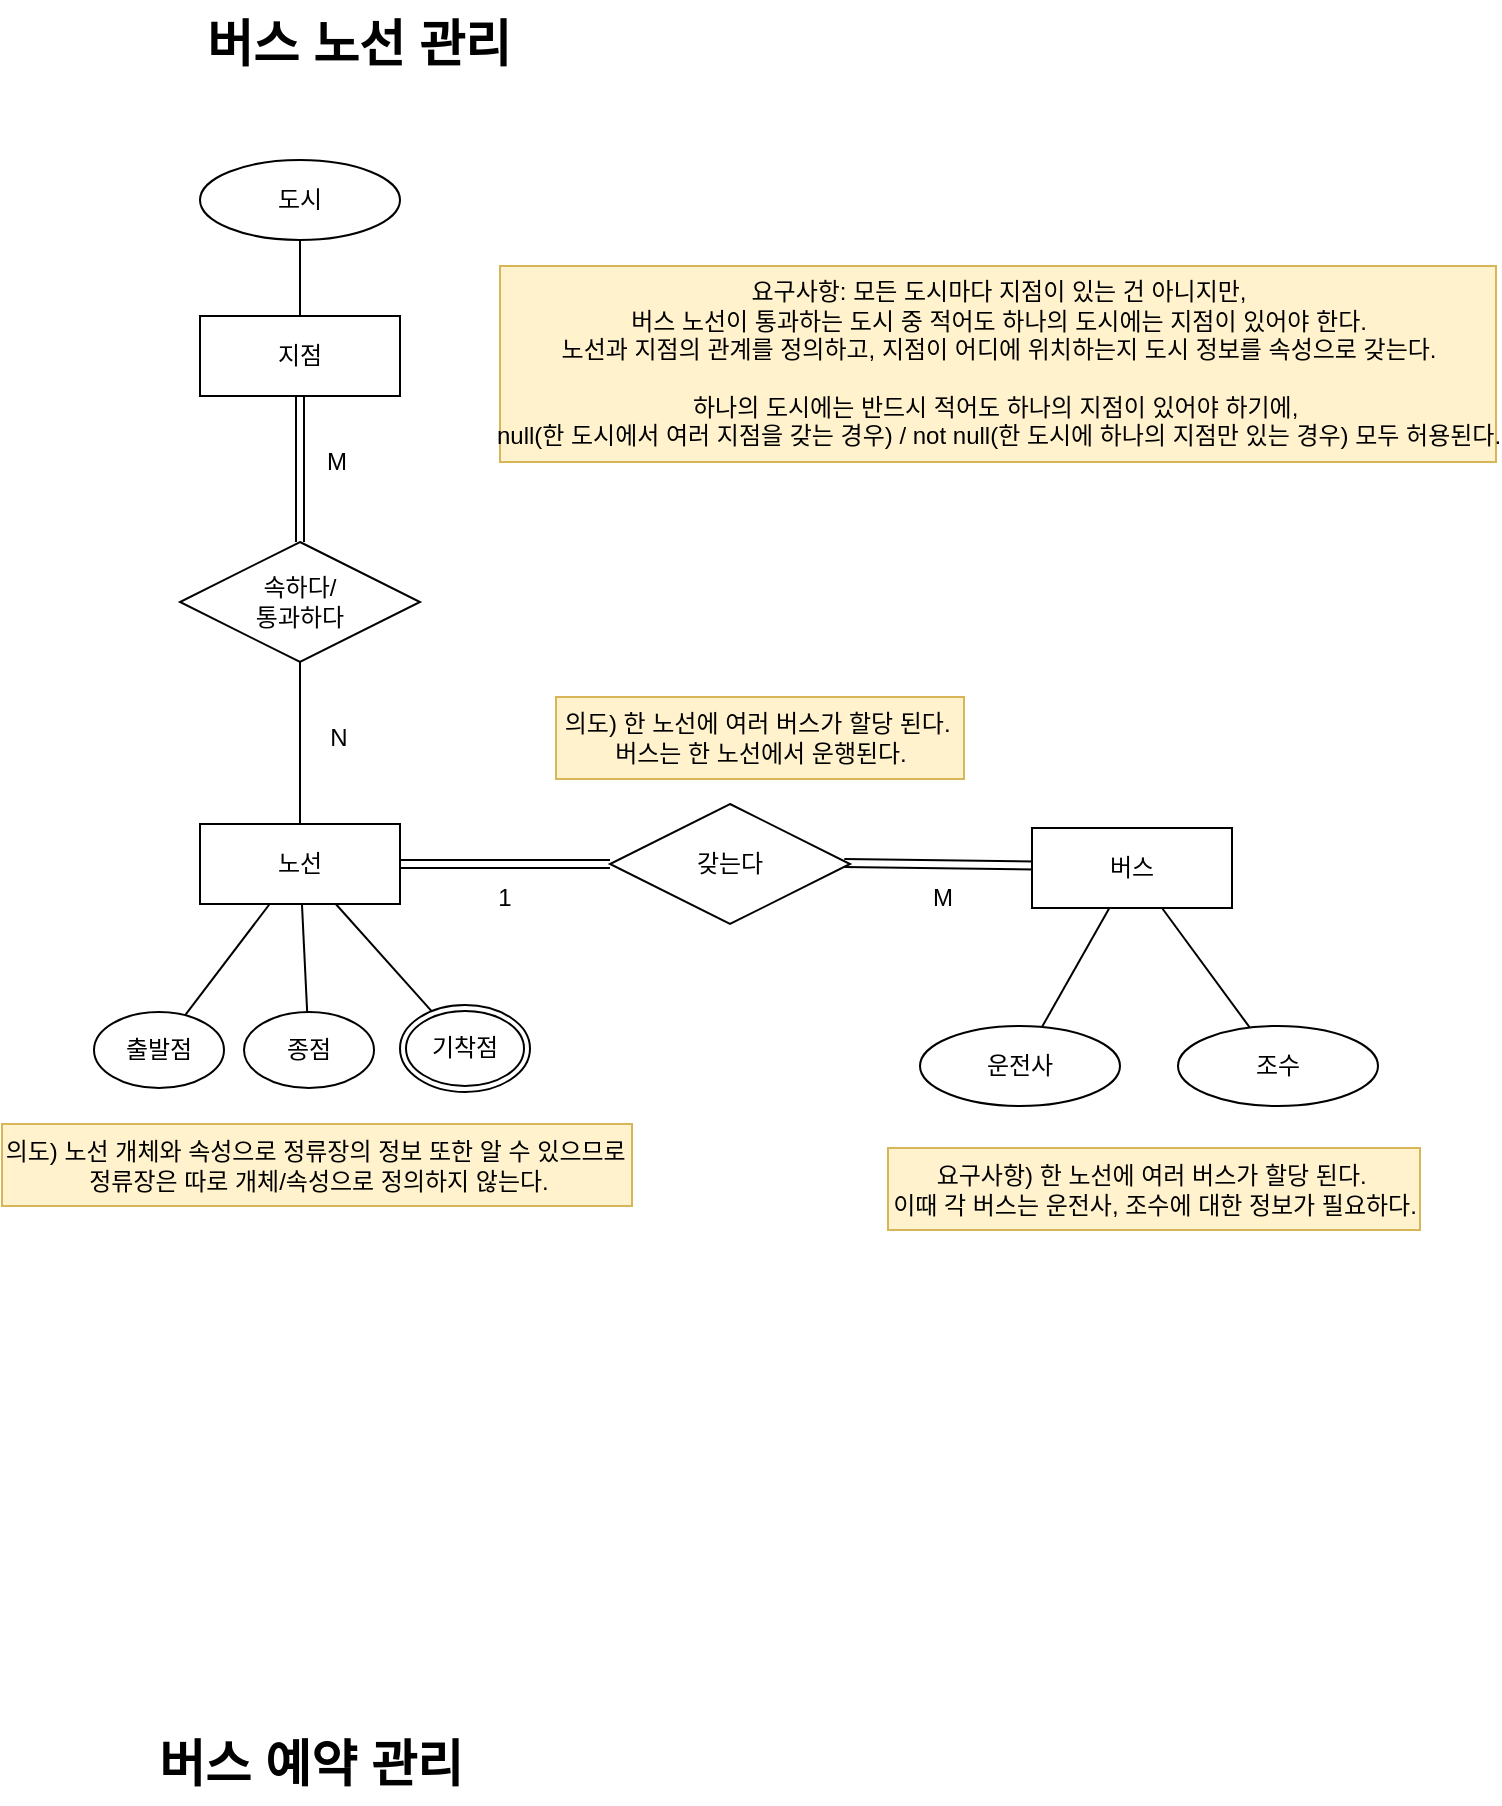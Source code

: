<mxfile version="24.4.6" type="github">
  <diagram name="페이지-1" id="01PjtBnGj7benBQpnryJ">
    <mxGraphModel dx="835" dy="688" grid="0" gridSize="10" guides="1" tooltips="1" connect="1" arrows="1" fold="1" page="1" pageScale="1" pageWidth="1600" pageHeight="900" math="0" shadow="0">
      <root>
        <mxCell id="0" />
        <mxCell id="1" parent="0" />
        <mxCell id="Ytf4gtK0Q_wr9BrQV-4_-4" value="지점" style="whiteSpace=wrap;html=1;align=center;" parent="1" vertex="1">
          <mxGeometry x="520" y="252" width="100" height="40" as="geometry" />
        </mxCell>
        <mxCell id="Ytf4gtK0Q_wr9BrQV-4_-18" value="" style="rounded=0;orthogonalLoop=1;jettySize=auto;html=1;endArrow=none;endFill=0;" parent="1" source="Ytf4gtK0Q_wr9BrQV-4_-17" target="Ytf4gtK0Q_wr9BrQV-4_-4" edge="1">
          <mxGeometry relative="1" as="geometry" />
        </mxCell>
        <mxCell id="Ytf4gtK0Q_wr9BrQV-4_-17" value="도시" style="ellipse;whiteSpace=wrap;html=1;align=center;" parent="1" vertex="1">
          <mxGeometry x="520" y="174" width="100" height="40" as="geometry" />
        </mxCell>
        <mxCell id="Ytf4gtK0Q_wr9BrQV-4_-19" style="rounded=0;orthogonalLoop=1;jettySize=auto;html=1;entryX=0.976;entryY=0.492;entryDx=0;entryDy=0;endArrow=none;endFill=0;exitX=1;exitY=0.5;exitDx=0;exitDy=0;shape=link;entryPerimeter=0;" parent="1" source="Ytf4gtK0Q_wr9BrQV-4_-20" target="Ytf4gtK0Q_wr9BrQV-4_-22" edge="1">
          <mxGeometry relative="1" as="geometry">
            <mxPoint x="663" y="744.692" as="targetPoint" />
            <mxPoint x="663" y="452" as="sourcePoint" />
          </mxGeometry>
        </mxCell>
        <mxCell id="Ytf4gtK0Q_wr9BrQV-4_-20" value="버스" style="whiteSpace=wrap;html=1;align=center;" parent="1" vertex="1">
          <mxGeometry x="936" y="508" width="100" height="40" as="geometry" />
        </mxCell>
        <mxCell id="Ytf4gtK0Q_wr9BrQV-4_-21" value="노선" style="whiteSpace=wrap;html=1;align=center;" parent="1" vertex="1">
          <mxGeometry x="520" y="506" width="100" height="40" as="geometry" />
        </mxCell>
        <mxCell id="Ytf4gtK0Q_wr9BrQV-4_-22" value="갖는다" style="shape=rhombus;perimeter=rhombusPerimeter;whiteSpace=wrap;html=1;align=center;" parent="1" vertex="1">
          <mxGeometry x="725" y="496" width="120" height="60" as="geometry" />
        </mxCell>
        <mxCell id="Ytf4gtK0Q_wr9BrQV-4_-23" style="rounded=0;orthogonalLoop=1;jettySize=auto;html=1;entryX=1;entryY=0.5;entryDx=0;entryDy=0;endArrow=none;endFill=0;exitX=0;exitY=0.5;exitDx=0;exitDy=0;shape=link;" parent="1" source="Ytf4gtK0Q_wr9BrQV-4_-22" target="Ytf4gtK0Q_wr9BrQV-4_-21" edge="1">
          <mxGeometry relative="1" as="geometry">
            <mxPoint x="783" y="498" as="targetPoint" />
            <mxPoint x="783" y="461" as="sourcePoint" />
          </mxGeometry>
        </mxCell>
        <mxCell id="Ytf4gtK0Q_wr9BrQV-4_-26" style="rounded=0;orthogonalLoop=1;jettySize=auto;html=1;endArrow=none;endFill=0;" parent="1" source="Ytf4gtK0Q_wr9BrQV-4_-24" target="Ytf4gtK0Q_wr9BrQV-4_-21" edge="1">
          <mxGeometry relative="1" as="geometry" />
        </mxCell>
        <mxCell id="Ytf4gtK0Q_wr9BrQV-4_-24" value="속하다/&lt;div&gt;통과하다&lt;/div&gt;" style="shape=rhombus;perimeter=rhombusPerimeter;whiteSpace=wrap;html=1;align=center;" parent="1" vertex="1">
          <mxGeometry x="510" y="365" width="120" height="60" as="geometry" />
        </mxCell>
        <mxCell id="Ytf4gtK0Q_wr9BrQV-4_-25" style="rounded=0;orthogonalLoop=1;jettySize=auto;html=1;endArrow=none;endFill=0;entryX=0.5;entryY=0;entryDx=0;entryDy=0;shape=link;" parent="1" source="Ytf4gtK0Q_wr9BrQV-4_-4" target="Ytf4gtK0Q_wr9BrQV-4_-24" edge="1">
          <mxGeometry relative="1" as="geometry" />
        </mxCell>
        <mxCell id="Ytf4gtK0Q_wr9BrQV-4_-36" style="rounded=0;orthogonalLoop=1;jettySize=auto;html=1;endArrow=none;endFill=0;" parent="1" source="Ytf4gtK0Q_wr9BrQV-4_-34" target="Ytf4gtK0Q_wr9BrQV-4_-20" edge="1">
          <mxGeometry relative="1" as="geometry" />
        </mxCell>
        <mxCell id="Ytf4gtK0Q_wr9BrQV-4_-34" value="운전사" style="ellipse;whiteSpace=wrap;html=1;align=center;" parent="1" vertex="1">
          <mxGeometry x="880" y="607" width="100" height="40" as="geometry" />
        </mxCell>
        <mxCell id="Ytf4gtK0Q_wr9BrQV-4_-37" style="rounded=0;orthogonalLoop=1;jettySize=auto;html=1;endArrow=none;endFill=0;" parent="1" source="Ytf4gtK0Q_wr9BrQV-4_-35" edge="1">
          <mxGeometry relative="1" as="geometry">
            <mxPoint x="1001" y="548" as="targetPoint" />
          </mxGeometry>
        </mxCell>
        <mxCell id="Ytf4gtK0Q_wr9BrQV-4_-35" value="조수" style="ellipse;whiteSpace=wrap;html=1;align=center;" parent="1" vertex="1">
          <mxGeometry x="1009" y="607" width="100" height="40" as="geometry" />
        </mxCell>
        <mxCell id="Ytf4gtK0Q_wr9BrQV-4_-46" style="rounded=0;orthogonalLoop=1;jettySize=auto;html=1;endArrow=none;endFill=0;" parent="1" source="Ytf4gtK0Q_wr9BrQV-4_-38" target="Ytf4gtK0Q_wr9BrQV-4_-21" edge="1">
          <mxGeometry relative="1" as="geometry" />
        </mxCell>
        <mxCell id="Ytf4gtK0Q_wr9BrQV-4_-38" value="출발점" style="ellipse;whiteSpace=wrap;html=1;align=center;" parent="1" vertex="1">
          <mxGeometry x="467" y="600" width="65" height="38" as="geometry" />
        </mxCell>
        <mxCell id="Ytf4gtK0Q_wr9BrQV-4_-47" style="rounded=0;orthogonalLoop=1;jettySize=auto;html=1;endArrow=none;endFill=0;" parent="1" source="Ytf4gtK0Q_wr9BrQV-4_-44" target="Ytf4gtK0Q_wr9BrQV-4_-21" edge="1">
          <mxGeometry relative="1" as="geometry" />
        </mxCell>
        <mxCell id="Ytf4gtK0Q_wr9BrQV-4_-44" value="종점" style="ellipse;whiteSpace=wrap;html=1;align=center;" parent="1" vertex="1">
          <mxGeometry x="542" y="600" width="65" height="38" as="geometry" />
        </mxCell>
        <mxCell id="Ytf4gtK0Q_wr9BrQV-4_-48" style="rounded=0;orthogonalLoop=1;jettySize=auto;html=1;endArrow=none;endFill=0;" parent="1" source="Ytf4gtK0Q_wr9BrQV-4_-45" target="Ytf4gtK0Q_wr9BrQV-4_-21" edge="1">
          <mxGeometry relative="1" as="geometry" />
        </mxCell>
        <mxCell id="Ytf4gtK0Q_wr9BrQV-4_-45" value="기착점" style="ellipse;shape=doubleEllipse;margin=3;whiteSpace=wrap;html=1;align=center;" parent="1" vertex="1">
          <mxGeometry x="620" y="596.5" width="65" height="43.5" as="geometry" />
        </mxCell>
        <mxCell id="Ytf4gtK0Q_wr9BrQV-4_-49" value="M" style="text;html=1;align=center;verticalAlign=middle;resizable=0;points=[];autosize=1;strokeColor=none;fillColor=none;" parent="1" vertex="1">
          <mxGeometry x="877" y="530" width="28" height="26" as="geometry" />
        </mxCell>
        <mxCell id="Ytf4gtK0Q_wr9BrQV-4_-50" value="1" style="text;html=1;align=center;verticalAlign=middle;resizable=0;points=[];autosize=1;strokeColor=none;fillColor=none;" parent="1" vertex="1">
          <mxGeometry x="659" y="530" width="25" height="26" as="geometry" />
        </mxCell>
        <mxCell id="Ytf4gtK0Q_wr9BrQV-4_-51" value="요구사항: 모든 도시마다 지점이 있는 건 아니지만,&lt;div&gt;버스 노선이 통과하는 도시 중 적어도 하나의 도시에는 지점이 있어야 한다.&lt;/div&gt;&lt;div&gt;노선과 지점의 관계를 정의하고, 지점이 어디에 위치하는지 도시 정보를 속성으로 갖는다.&lt;/div&gt;&lt;div&gt;&lt;br&gt;&lt;/div&gt;&lt;div&gt;하나의 도시에는 반드시 적어도 하나의 지점이 있어야 하기에,&amp;nbsp;&lt;/div&gt;&lt;div&gt;null(한 도시에서 여러 지점을 갖는 경우) / not null(한 도시에 하나의 지점만 있는 경우) 모두 허용된다.&lt;/div&gt;" style="text;html=1;align=center;verticalAlign=middle;resizable=0;points=[];autosize=1;strokeColor=#d6b656;fillColor=#fff2cc;" parent="1" vertex="1">
          <mxGeometry x="670" y="227" width="498" height="98" as="geometry" />
        </mxCell>
        <mxCell id="Ytf4gtK0Q_wr9BrQV-4_-52" value="의도) 노선 개체와 속성으로 정류장의 정보 또한 알 수 있으므로&amp;nbsp;&lt;div&gt;정류장은 따로 개체/속성으로 정의하지 않는다.&lt;/div&gt;" style="text;html=1;align=center;verticalAlign=middle;resizable=0;points=[];autosize=1;strokeColor=#d6b656;fillColor=#fff2cc;" parent="1" vertex="1">
          <mxGeometry x="421" y="656" width="315" height="41" as="geometry" />
        </mxCell>
        <mxCell id="Ytf4gtK0Q_wr9BrQV-4_-53" value="&lt;font style=&quot;font-size: 25px;&quot;&gt;&lt;b&gt;버스 노선 관리&lt;/b&gt;&lt;/font&gt;" style="text;html=1;align=center;verticalAlign=middle;resizable=0;points=[];autosize=1;strokeColor=none;fillColor=none;" parent="1" vertex="1">
          <mxGeometry x="518" y="94" width="162" height="42" as="geometry" />
        </mxCell>
        <mxCell id="Ytf4gtK0Q_wr9BrQV-4_-56" value="N" style="text;html=1;align=center;verticalAlign=middle;resizable=0;points=[];autosize=1;strokeColor=none;fillColor=none;" parent="1" vertex="1">
          <mxGeometry x="575" y="450" width="27" height="26" as="geometry" />
        </mxCell>
        <mxCell id="Ytf4gtK0Q_wr9BrQV-4_-57" value="M" style="text;html=1;align=center;verticalAlign=middle;resizable=0;points=[];autosize=1;strokeColor=none;fillColor=none;" parent="1" vertex="1">
          <mxGeometry x="574" y="312" width="28" height="26" as="geometry" />
        </mxCell>
        <mxCell id="Ytf4gtK0Q_wr9BrQV-4_-58" value="&lt;font style=&quot;font-size: 25px;&quot;&gt;&lt;b&gt;버스 예약 관리&lt;/b&gt;&lt;/font&gt;" style="text;html=1;align=center;verticalAlign=middle;resizable=0;points=[];autosize=1;strokeColor=none;fillColor=none;" parent="1" vertex="1">
          <mxGeometry x="493.5" y="954" width="162" height="42" as="geometry" />
        </mxCell>
        <mxCell id="POepSHICHF05fKiZu9vz-12" value="요구사항) 한 노선에 여러 버스가 할당 된다.&amp;nbsp;&lt;div&gt;이때 각 버스는 운전사, 조수에 대한 정보가 필요하다.&lt;/div&gt;" style="text;html=1;align=center;verticalAlign=middle;resizable=0;points=[];autosize=1;strokeColor=#d6b656;fillColor=#fff2cc;" vertex="1" parent="1">
          <mxGeometry x="864" y="668" width="266" height="41" as="geometry" />
        </mxCell>
        <mxCell id="POepSHICHF05fKiZu9vz-13" value="의도) 한 노선에 여러 버스가 할당 된다.&amp;nbsp;&lt;div&gt;버스는 한 노선에서 운행된다.&lt;/div&gt;" style="text;html=1;align=center;verticalAlign=middle;resizable=0;points=[];autosize=1;strokeColor=#d6b656;fillColor=#fff2cc;" vertex="1" parent="1">
          <mxGeometry x="698" y="442.5" width="204" height="41" as="geometry" />
        </mxCell>
      </root>
    </mxGraphModel>
  </diagram>
</mxfile>
